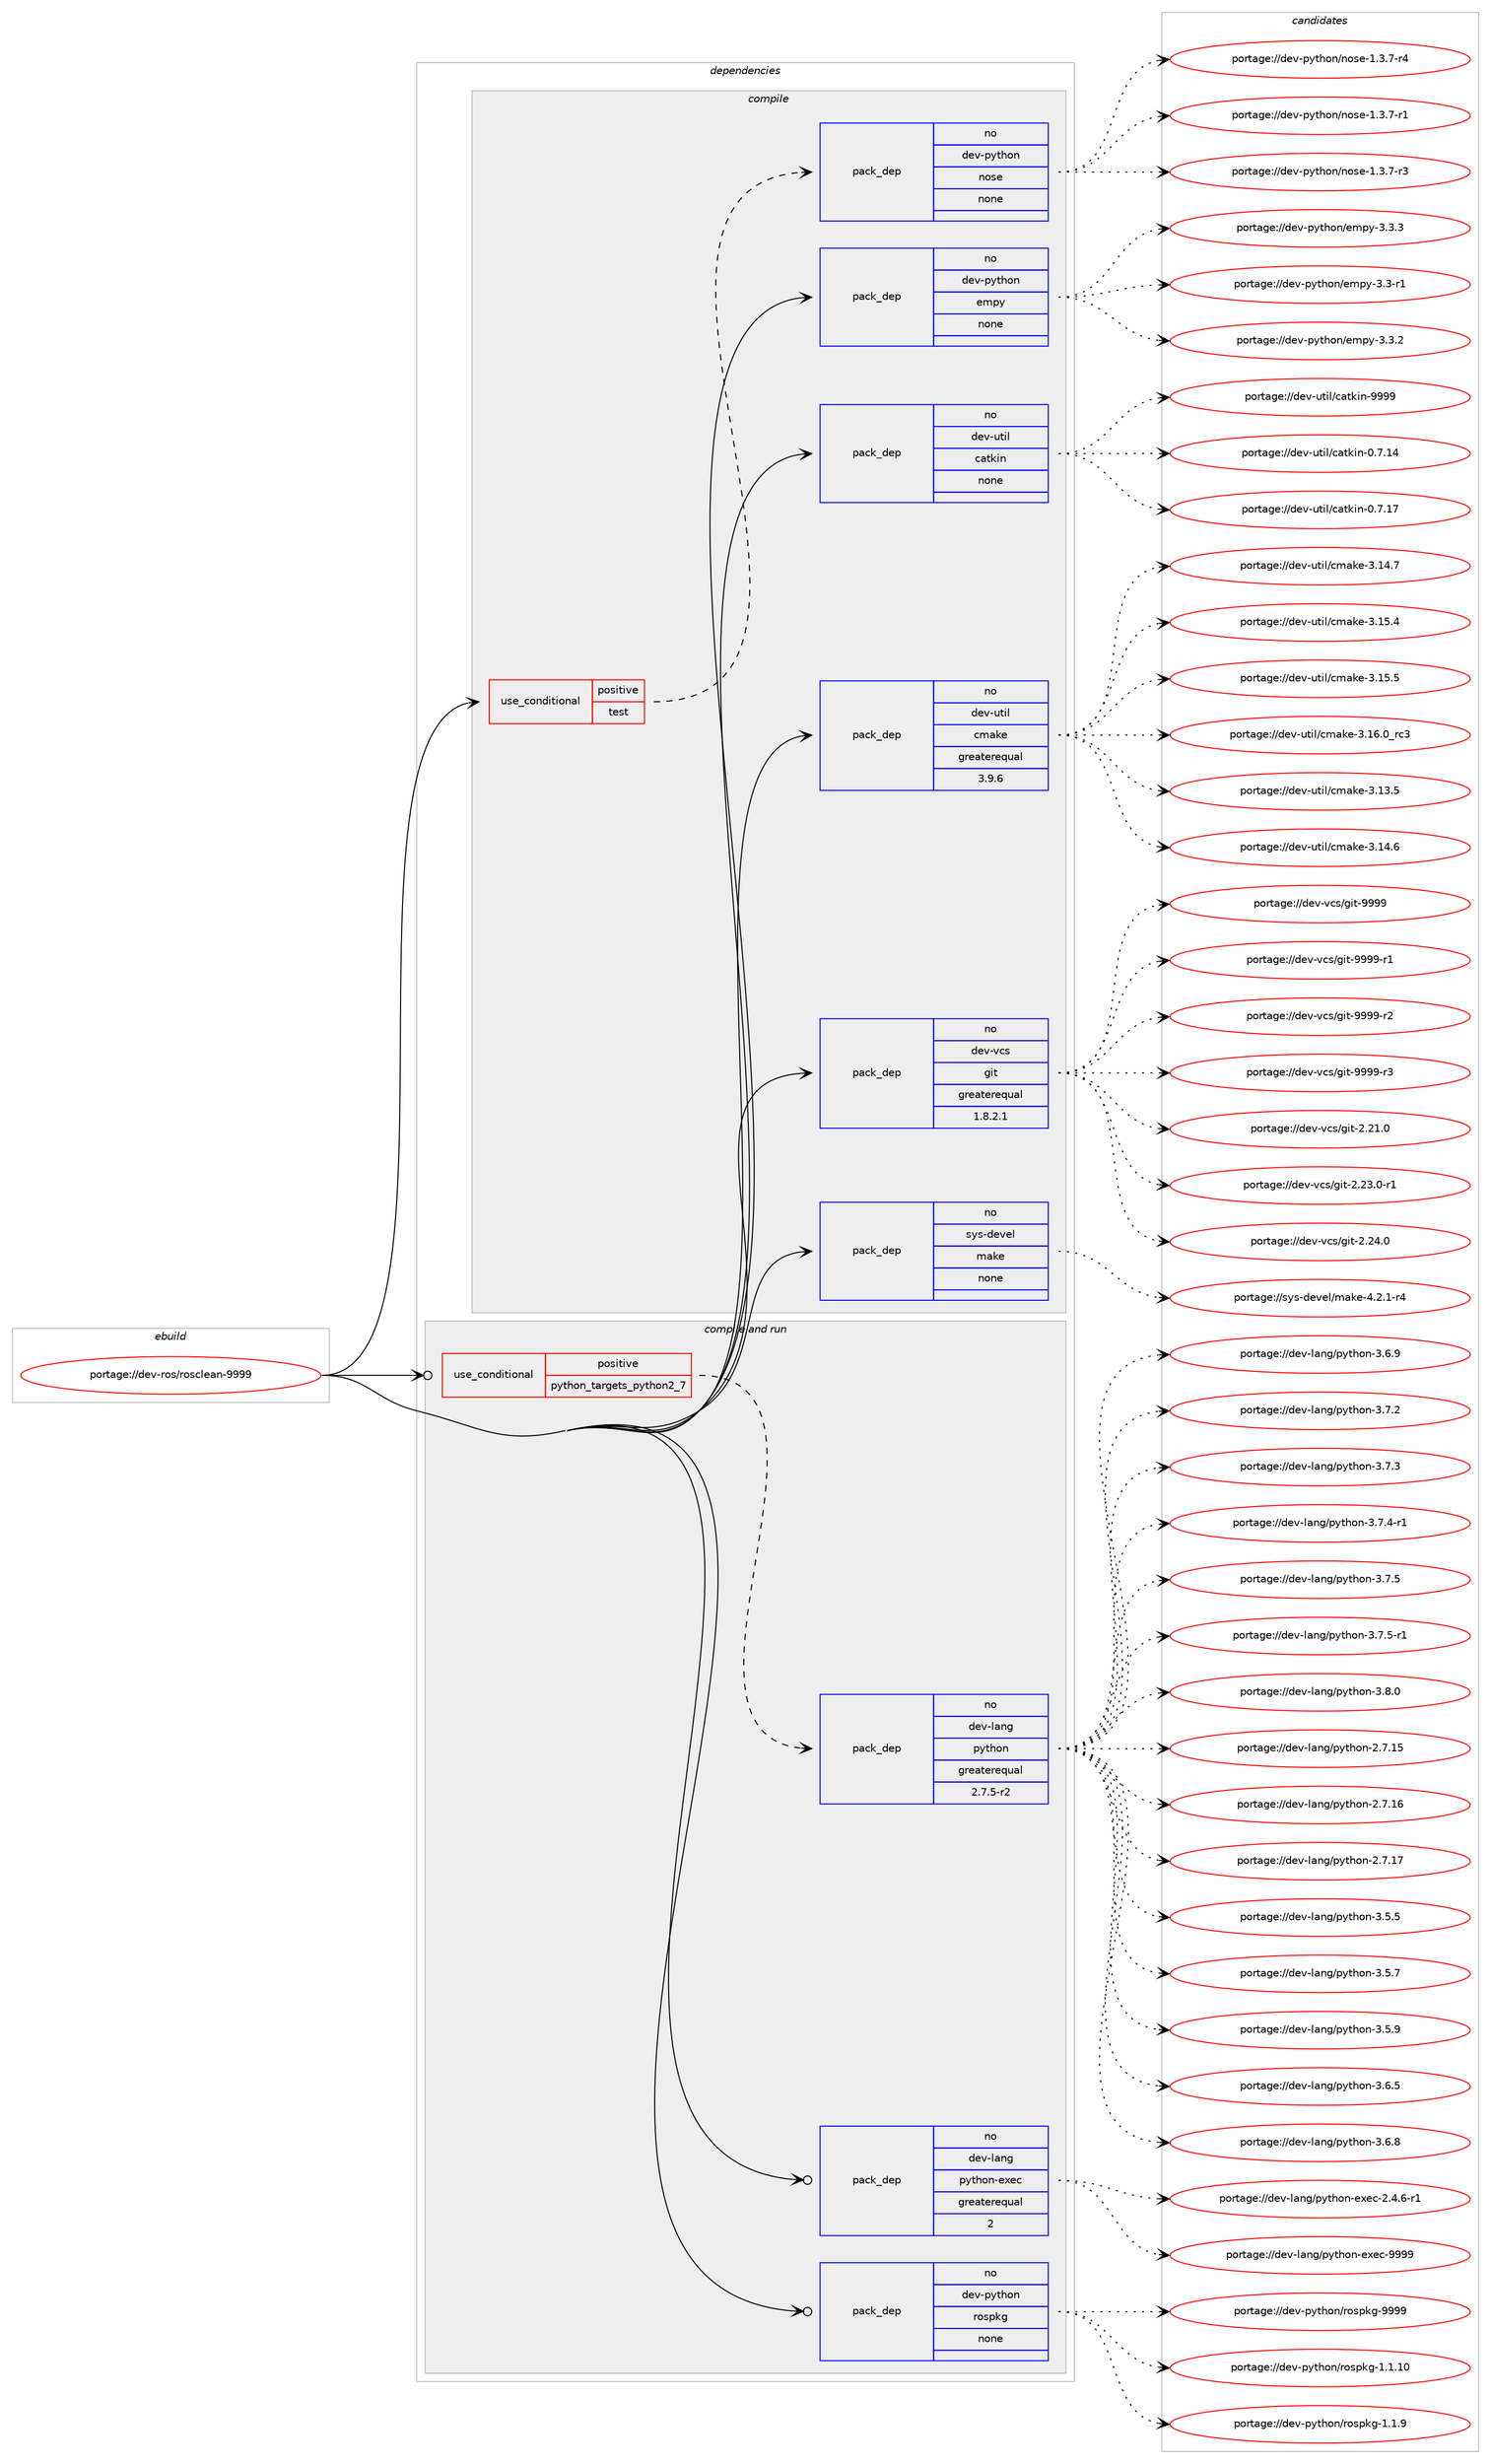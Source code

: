 digraph prolog {

# *************
# Graph options
# *************

newrank=true;
concentrate=true;
compound=true;
graph [rankdir=LR,fontname=Helvetica,fontsize=10,ranksep=1.5];#, ranksep=2.5, nodesep=0.2];
edge  [arrowhead=vee];
node  [fontname=Helvetica,fontsize=10];

# **********
# The ebuild
# **********

subgraph cluster_leftcol {
color=gray;
rank=same;
label=<<i>ebuild</i>>;
id [label="portage://dev-ros/rosclean-9999", color=red, width=4, href="../dev-ros/rosclean-9999.svg"];
}

# ****************
# The dependencies
# ****************

subgraph cluster_midcol {
color=gray;
label=<<i>dependencies</i>>;
subgraph cluster_compile {
fillcolor="#eeeeee";
style=filled;
label=<<i>compile</i>>;
subgraph cond43846 {
dependency195720 [label=<<TABLE BORDER="0" CELLBORDER="1" CELLSPACING="0" CELLPADDING="4"><TR><TD ROWSPAN="3" CELLPADDING="10">use_conditional</TD></TR><TR><TD>positive</TD></TR><TR><TD>test</TD></TR></TABLE>>, shape=none, color=red];
subgraph pack148446 {
dependency195721 [label=<<TABLE BORDER="0" CELLBORDER="1" CELLSPACING="0" CELLPADDING="4" WIDTH="220"><TR><TD ROWSPAN="6" CELLPADDING="30">pack_dep</TD></TR><TR><TD WIDTH="110">no</TD></TR><TR><TD>dev-python</TD></TR><TR><TD>nose</TD></TR><TR><TD>none</TD></TR><TR><TD></TD></TR></TABLE>>, shape=none, color=blue];
}
dependency195720:e -> dependency195721:w [weight=20,style="dashed",arrowhead="vee"];
}
id:e -> dependency195720:w [weight=20,style="solid",arrowhead="vee"];
subgraph pack148447 {
dependency195722 [label=<<TABLE BORDER="0" CELLBORDER="1" CELLSPACING="0" CELLPADDING="4" WIDTH="220"><TR><TD ROWSPAN="6" CELLPADDING="30">pack_dep</TD></TR><TR><TD WIDTH="110">no</TD></TR><TR><TD>dev-python</TD></TR><TR><TD>empy</TD></TR><TR><TD>none</TD></TR><TR><TD></TD></TR></TABLE>>, shape=none, color=blue];
}
id:e -> dependency195722:w [weight=20,style="solid",arrowhead="vee"];
subgraph pack148448 {
dependency195723 [label=<<TABLE BORDER="0" CELLBORDER="1" CELLSPACING="0" CELLPADDING="4" WIDTH="220"><TR><TD ROWSPAN="6" CELLPADDING="30">pack_dep</TD></TR><TR><TD WIDTH="110">no</TD></TR><TR><TD>dev-util</TD></TR><TR><TD>catkin</TD></TR><TR><TD>none</TD></TR><TR><TD></TD></TR></TABLE>>, shape=none, color=blue];
}
id:e -> dependency195723:w [weight=20,style="solid",arrowhead="vee"];
subgraph pack148449 {
dependency195724 [label=<<TABLE BORDER="0" CELLBORDER="1" CELLSPACING="0" CELLPADDING="4" WIDTH="220"><TR><TD ROWSPAN="6" CELLPADDING="30">pack_dep</TD></TR><TR><TD WIDTH="110">no</TD></TR><TR><TD>dev-util</TD></TR><TR><TD>cmake</TD></TR><TR><TD>greaterequal</TD></TR><TR><TD>3.9.6</TD></TR></TABLE>>, shape=none, color=blue];
}
id:e -> dependency195724:w [weight=20,style="solid",arrowhead="vee"];
subgraph pack148450 {
dependency195725 [label=<<TABLE BORDER="0" CELLBORDER="1" CELLSPACING="0" CELLPADDING="4" WIDTH="220"><TR><TD ROWSPAN="6" CELLPADDING="30">pack_dep</TD></TR><TR><TD WIDTH="110">no</TD></TR><TR><TD>dev-vcs</TD></TR><TR><TD>git</TD></TR><TR><TD>greaterequal</TD></TR><TR><TD>1.8.2.1</TD></TR></TABLE>>, shape=none, color=blue];
}
id:e -> dependency195725:w [weight=20,style="solid",arrowhead="vee"];
subgraph pack148451 {
dependency195726 [label=<<TABLE BORDER="0" CELLBORDER="1" CELLSPACING="0" CELLPADDING="4" WIDTH="220"><TR><TD ROWSPAN="6" CELLPADDING="30">pack_dep</TD></TR><TR><TD WIDTH="110">no</TD></TR><TR><TD>sys-devel</TD></TR><TR><TD>make</TD></TR><TR><TD>none</TD></TR><TR><TD></TD></TR></TABLE>>, shape=none, color=blue];
}
id:e -> dependency195726:w [weight=20,style="solid",arrowhead="vee"];
}
subgraph cluster_compileandrun {
fillcolor="#eeeeee";
style=filled;
label=<<i>compile and run</i>>;
subgraph cond43847 {
dependency195727 [label=<<TABLE BORDER="0" CELLBORDER="1" CELLSPACING="0" CELLPADDING="4"><TR><TD ROWSPAN="3" CELLPADDING="10">use_conditional</TD></TR><TR><TD>positive</TD></TR><TR><TD>python_targets_python2_7</TD></TR></TABLE>>, shape=none, color=red];
subgraph pack148452 {
dependency195728 [label=<<TABLE BORDER="0" CELLBORDER="1" CELLSPACING="0" CELLPADDING="4" WIDTH="220"><TR><TD ROWSPAN="6" CELLPADDING="30">pack_dep</TD></TR><TR><TD WIDTH="110">no</TD></TR><TR><TD>dev-lang</TD></TR><TR><TD>python</TD></TR><TR><TD>greaterequal</TD></TR><TR><TD>2.7.5-r2</TD></TR></TABLE>>, shape=none, color=blue];
}
dependency195727:e -> dependency195728:w [weight=20,style="dashed",arrowhead="vee"];
}
id:e -> dependency195727:w [weight=20,style="solid",arrowhead="odotvee"];
subgraph pack148453 {
dependency195729 [label=<<TABLE BORDER="0" CELLBORDER="1" CELLSPACING="0" CELLPADDING="4" WIDTH="220"><TR><TD ROWSPAN="6" CELLPADDING="30">pack_dep</TD></TR><TR><TD WIDTH="110">no</TD></TR><TR><TD>dev-lang</TD></TR><TR><TD>python-exec</TD></TR><TR><TD>greaterequal</TD></TR><TR><TD>2</TD></TR></TABLE>>, shape=none, color=blue];
}
id:e -> dependency195729:w [weight=20,style="solid",arrowhead="odotvee"];
subgraph pack148454 {
dependency195730 [label=<<TABLE BORDER="0" CELLBORDER="1" CELLSPACING="0" CELLPADDING="4" WIDTH="220"><TR><TD ROWSPAN="6" CELLPADDING="30">pack_dep</TD></TR><TR><TD WIDTH="110">no</TD></TR><TR><TD>dev-python</TD></TR><TR><TD>rospkg</TD></TR><TR><TD>none</TD></TR><TR><TD></TD></TR></TABLE>>, shape=none, color=blue];
}
id:e -> dependency195730:w [weight=20,style="solid",arrowhead="odotvee"];
}
subgraph cluster_run {
fillcolor="#eeeeee";
style=filled;
label=<<i>run</i>>;
}
}

# **************
# The candidates
# **************

subgraph cluster_choices {
rank=same;
color=gray;
label=<<i>candidates</i>>;

subgraph choice148446 {
color=black;
nodesep=1;
choiceportage10010111845112121116104111110471101111151014549465146554511449 [label="portage://dev-python/nose-1.3.7-r1", color=red, width=4,href="../dev-python/nose-1.3.7-r1.svg"];
choiceportage10010111845112121116104111110471101111151014549465146554511451 [label="portage://dev-python/nose-1.3.7-r3", color=red, width=4,href="../dev-python/nose-1.3.7-r3.svg"];
choiceportage10010111845112121116104111110471101111151014549465146554511452 [label="portage://dev-python/nose-1.3.7-r4", color=red, width=4,href="../dev-python/nose-1.3.7-r4.svg"];
dependency195721:e -> choiceportage10010111845112121116104111110471101111151014549465146554511449:w [style=dotted,weight="100"];
dependency195721:e -> choiceportage10010111845112121116104111110471101111151014549465146554511451:w [style=dotted,weight="100"];
dependency195721:e -> choiceportage10010111845112121116104111110471101111151014549465146554511452:w [style=dotted,weight="100"];
}
subgraph choice148447 {
color=black;
nodesep=1;
choiceportage1001011184511212111610411111047101109112121455146514511449 [label="portage://dev-python/empy-3.3-r1", color=red, width=4,href="../dev-python/empy-3.3-r1.svg"];
choiceportage1001011184511212111610411111047101109112121455146514650 [label="portage://dev-python/empy-3.3.2", color=red, width=4,href="../dev-python/empy-3.3.2.svg"];
choiceportage1001011184511212111610411111047101109112121455146514651 [label="portage://dev-python/empy-3.3.3", color=red, width=4,href="../dev-python/empy-3.3.3.svg"];
dependency195722:e -> choiceportage1001011184511212111610411111047101109112121455146514511449:w [style=dotted,weight="100"];
dependency195722:e -> choiceportage1001011184511212111610411111047101109112121455146514650:w [style=dotted,weight="100"];
dependency195722:e -> choiceportage1001011184511212111610411111047101109112121455146514651:w [style=dotted,weight="100"];
}
subgraph choice148448 {
color=black;
nodesep=1;
choiceportage1001011184511711610510847999711610710511045484655464952 [label="portage://dev-util/catkin-0.7.14", color=red, width=4,href="../dev-util/catkin-0.7.14.svg"];
choiceportage1001011184511711610510847999711610710511045484655464955 [label="portage://dev-util/catkin-0.7.17", color=red, width=4,href="../dev-util/catkin-0.7.17.svg"];
choiceportage100101118451171161051084799971161071051104557575757 [label="portage://dev-util/catkin-9999", color=red, width=4,href="../dev-util/catkin-9999.svg"];
dependency195723:e -> choiceportage1001011184511711610510847999711610710511045484655464952:w [style=dotted,weight="100"];
dependency195723:e -> choiceportage1001011184511711610510847999711610710511045484655464955:w [style=dotted,weight="100"];
dependency195723:e -> choiceportage100101118451171161051084799971161071051104557575757:w [style=dotted,weight="100"];
}
subgraph choice148449 {
color=black;
nodesep=1;
choiceportage1001011184511711610510847991099710710145514649514653 [label="portage://dev-util/cmake-3.13.5", color=red, width=4,href="../dev-util/cmake-3.13.5.svg"];
choiceportage1001011184511711610510847991099710710145514649524654 [label="portage://dev-util/cmake-3.14.6", color=red, width=4,href="../dev-util/cmake-3.14.6.svg"];
choiceportage1001011184511711610510847991099710710145514649524655 [label="portage://dev-util/cmake-3.14.7", color=red, width=4,href="../dev-util/cmake-3.14.7.svg"];
choiceportage1001011184511711610510847991099710710145514649534652 [label="portage://dev-util/cmake-3.15.4", color=red, width=4,href="../dev-util/cmake-3.15.4.svg"];
choiceportage1001011184511711610510847991099710710145514649534653 [label="portage://dev-util/cmake-3.15.5", color=red, width=4,href="../dev-util/cmake-3.15.5.svg"];
choiceportage1001011184511711610510847991099710710145514649544648951149951 [label="portage://dev-util/cmake-3.16.0_rc3", color=red, width=4,href="../dev-util/cmake-3.16.0_rc3.svg"];
dependency195724:e -> choiceportage1001011184511711610510847991099710710145514649514653:w [style=dotted,weight="100"];
dependency195724:e -> choiceportage1001011184511711610510847991099710710145514649524654:w [style=dotted,weight="100"];
dependency195724:e -> choiceportage1001011184511711610510847991099710710145514649524655:w [style=dotted,weight="100"];
dependency195724:e -> choiceportage1001011184511711610510847991099710710145514649534652:w [style=dotted,weight="100"];
dependency195724:e -> choiceportage1001011184511711610510847991099710710145514649534653:w [style=dotted,weight="100"];
dependency195724:e -> choiceportage1001011184511711610510847991099710710145514649544648951149951:w [style=dotted,weight="100"];
}
subgraph choice148450 {
color=black;
nodesep=1;
choiceportage10010111845118991154710310511645504650494648 [label="portage://dev-vcs/git-2.21.0", color=red, width=4,href="../dev-vcs/git-2.21.0.svg"];
choiceportage100101118451189911547103105116455046505146484511449 [label="portage://dev-vcs/git-2.23.0-r1", color=red, width=4,href="../dev-vcs/git-2.23.0-r1.svg"];
choiceportage10010111845118991154710310511645504650524648 [label="portage://dev-vcs/git-2.24.0", color=red, width=4,href="../dev-vcs/git-2.24.0.svg"];
choiceportage1001011184511899115471031051164557575757 [label="portage://dev-vcs/git-9999", color=red, width=4,href="../dev-vcs/git-9999.svg"];
choiceportage10010111845118991154710310511645575757574511449 [label="portage://dev-vcs/git-9999-r1", color=red, width=4,href="../dev-vcs/git-9999-r1.svg"];
choiceportage10010111845118991154710310511645575757574511450 [label="portage://dev-vcs/git-9999-r2", color=red, width=4,href="../dev-vcs/git-9999-r2.svg"];
choiceportage10010111845118991154710310511645575757574511451 [label="portage://dev-vcs/git-9999-r3", color=red, width=4,href="../dev-vcs/git-9999-r3.svg"];
dependency195725:e -> choiceportage10010111845118991154710310511645504650494648:w [style=dotted,weight="100"];
dependency195725:e -> choiceportage100101118451189911547103105116455046505146484511449:w [style=dotted,weight="100"];
dependency195725:e -> choiceportage10010111845118991154710310511645504650524648:w [style=dotted,weight="100"];
dependency195725:e -> choiceportage1001011184511899115471031051164557575757:w [style=dotted,weight="100"];
dependency195725:e -> choiceportage10010111845118991154710310511645575757574511449:w [style=dotted,weight="100"];
dependency195725:e -> choiceportage10010111845118991154710310511645575757574511450:w [style=dotted,weight="100"];
dependency195725:e -> choiceportage10010111845118991154710310511645575757574511451:w [style=dotted,weight="100"];
}
subgraph choice148451 {
color=black;
nodesep=1;
choiceportage1151211154510010111810110847109971071014552465046494511452 [label="portage://sys-devel/make-4.2.1-r4", color=red, width=4,href="../sys-devel/make-4.2.1-r4.svg"];
dependency195726:e -> choiceportage1151211154510010111810110847109971071014552465046494511452:w [style=dotted,weight="100"];
}
subgraph choice148452 {
color=black;
nodesep=1;
choiceportage10010111845108971101034711212111610411111045504655464953 [label="portage://dev-lang/python-2.7.15", color=red, width=4,href="../dev-lang/python-2.7.15.svg"];
choiceportage10010111845108971101034711212111610411111045504655464954 [label="portage://dev-lang/python-2.7.16", color=red, width=4,href="../dev-lang/python-2.7.16.svg"];
choiceportage10010111845108971101034711212111610411111045504655464955 [label="portage://dev-lang/python-2.7.17", color=red, width=4,href="../dev-lang/python-2.7.17.svg"];
choiceportage100101118451089711010347112121116104111110455146534653 [label="portage://dev-lang/python-3.5.5", color=red, width=4,href="../dev-lang/python-3.5.5.svg"];
choiceportage100101118451089711010347112121116104111110455146534655 [label="portage://dev-lang/python-3.5.7", color=red, width=4,href="../dev-lang/python-3.5.7.svg"];
choiceportage100101118451089711010347112121116104111110455146534657 [label="portage://dev-lang/python-3.5.9", color=red, width=4,href="../dev-lang/python-3.5.9.svg"];
choiceportage100101118451089711010347112121116104111110455146544653 [label="portage://dev-lang/python-3.6.5", color=red, width=4,href="../dev-lang/python-3.6.5.svg"];
choiceportage100101118451089711010347112121116104111110455146544656 [label="portage://dev-lang/python-3.6.8", color=red, width=4,href="../dev-lang/python-3.6.8.svg"];
choiceportage100101118451089711010347112121116104111110455146544657 [label="portage://dev-lang/python-3.6.9", color=red, width=4,href="../dev-lang/python-3.6.9.svg"];
choiceportage100101118451089711010347112121116104111110455146554650 [label="portage://dev-lang/python-3.7.2", color=red, width=4,href="../dev-lang/python-3.7.2.svg"];
choiceportage100101118451089711010347112121116104111110455146554651 [label="portage://dev-lang/python-3.7.3", color=red, width=4,href="../dev-lang/python-3.7.3.svg"];
choiceportage1001011184510897110103471121211161041111104551465546524511449 [label="portage://dev-lang/python-3.7.4-r1", color=red, width=4,href="../dev-lang/python-3.7.4-r1.svg"];
choiceportage100101118451089711010347112121116104111110455146554653 [label="portage://dev-lang/python-3.7.5", color=red, width=4,href="../dev-lang/python-3.7.5.svg"];
choiceportage1001011184510897110103471121211161041111104551465546534511449 [label="portage://dev-lang/python-3.7.5-r1", color=red, width=4,href="../dev-lang/python-3.7.5-r1.svg"];
choiceportage100101118451089711010347112121116104111110455146564648 [label="portage://dev-lang/python-3.8.0", color=red, width=4,href="../dev-lang/python-3.8.0.svg"];
dependency195728:e -> choiceportage10010111845108971101034711212111610411111045504655464953:w [style=dotted,weight="100"];
dependency195728:e -> choiceportage10010111845108971101034711212111610411111045504655464954:w [style=dotted,weight="100"];
dependency195728:e -> choiceportage10010111845108971101034711212111610411111045504655464955:w [style=dotted,weight="100"];
dependency195728:e -> choiceportage100101118451089711010347112121116104111110455146534653:w [style=dotted,weight="100"];
dependency195728:e -> choiceportage100101118451089711010347112121116104111110455146534655:w [style=dotted,weight="100"];
dependency195728:e -> choiceportage100101118451089711010347112121116104111110455146534657:w [style=dotted,weight="100"];
dependency195728:e -> choiceportage100101118451089711010347112121116104111110455146544653:w [style=dotted,weight="100"];
dependency195728:e -> choiceportage100101118451089711010347112121116104111110455146544656:w [style=dotted,weight="100"];
dependency195728:e -> choiceportage100101118451089711010347112121116104111110455146544657:w [style=dotted,weight="100"];
dependency195728:e -> choiceportage100101118451089711010347112121116104111110455146554650:w [style=dotted,weight="100"];
dependency195728:e -> choiceportage100101118451089711010347112121116104111110455146554651:w [style=dotted,weight="100"];
dependency195728:e -> choiceportage1001011184510897110103471121211161041111104551465546524511449:w [style=dotted,weight="100"];
dependency195728:e -> choiceportage100101118451089711010347112121116104111110455146554653:w [style=dotted,weight="100"];
dependency195728:e -> choiceportage1001011184510897110103471121211161041111104551465546534511449:w [style=dotted,weight="100"];
dependency195728:e -> choiceportage100101118451089711010347112121116104111110455146564648:w [style=dotted,weight="100"];
}
subgraph choice148453 {
color=black;
nodesep=1;
choiceportage10010111845108971101034711212111610411111045101120101994550465246544511449 [label="portage://dev-lang/python-exec-2.4.6-r1", color=red, width=4,href="../dev-lang/python-exec-2.4.6-r1.svg"];
choiceportage10010111845108971101034711212111610411111045101120101994557575757 [label="portage://dev-lang/python-exec-9999", color=red, width=4,href="../dev-lang/python-exec-9999.svg"];
dependency195729:e -> choiceportage10010111845108971101034711212111610411111045101120101994550465246544511449:w [style=dotted,weight="100"];
dependency195729:e -> choiceportage10010111845108971101034711212111610411111045101120101994557575757:w [style=dotted,weight="100"];
}
subgraph choice148454 {
color=black;
nodesep=1;
choiceportage100101118451121211161041111104711411111511210710345494649464948 [label="portage://dev-python/rospkg-1.1.10", color=red, width=4,href="../dev-python/rospkg-1.1.10.svg"];
choiceportage1001011184511212111610411111047114111115112107103454946494657 [label="portage://dev-python/rospkg-1.1.9", color=red, width=4,href="../dev-python/rospkg-1.1.9.svg"];
choiceportage10010111845112121116104111110471141111151121071034557575757 [label="portage://dev-python/rospkg-9999", color=red, width=4,href="../dev-python/rospkg-9999.svg"];
dependency195730:e -> choiceportage100101118451121211161041111104711411111511210710345494649464948:w [style=dotted,weight="100"];
dependency195730:e -> choiceportage1001011184511212111610411111047114111115112107103454946494657:w [style=dotted,weight="100"];
dependency195730:e -> choiceportage10010111845112121116104111110471141111151121071034557575757:w [style=dotted,weight="100"];
}
}

}
